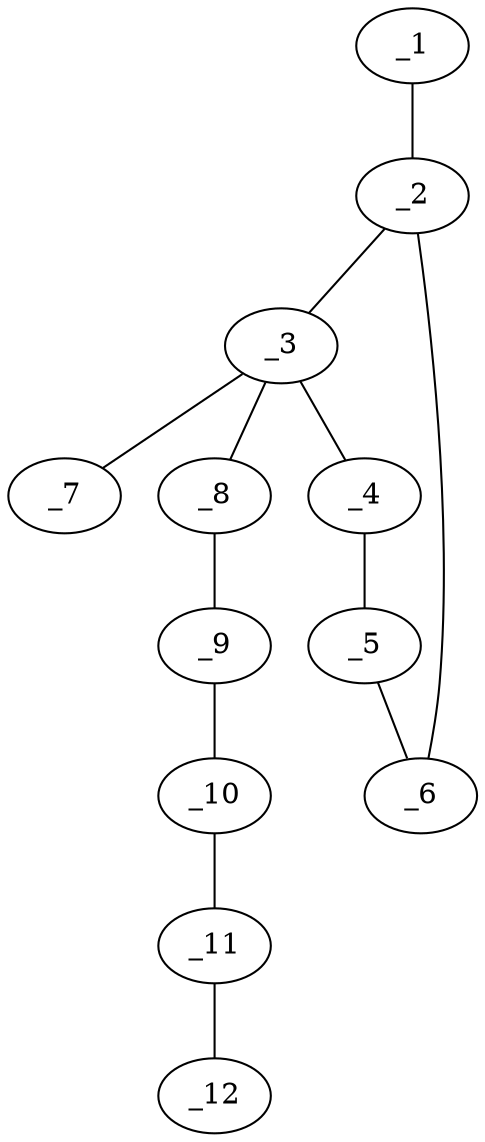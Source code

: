 graph molid649428 {
	_1	 [charge=0,
		chem=5,
		symbol="S  ",
		x=2,
		y="-1.6364"];
	_2	 [charge=0,
		chem=1,
		symbol="C  ",
		x="2.9511",
		y="-1.9454"];
	_1 -- _2	 [valence=2];
	_3	 [charge=0,
		chem=1,
		symbol="C  ",
		x="3.7601",
		y="-1.3577"];
	_2 -- _3	 [valence=1];
	_6	 [charge=0,
		chem=4,
		symbol="N  ",
		x="3.2601",
		y="-2.8965"];
	_2 -- _6	 [valence=1];
	_4	 [charge=0,
		chem=1,
		symbol="C  ",
		x="4.5691",
		y="-1.9454"];
	_3 -- _4	 [valence=1];
	_7	 [charge=0,
		chem=1,
		symbol="C  ",
		x="4.3479",
		y="-0.5486"];
	_3 -- _7	 [valence=1];
	_8	 [charge=0,
		chem=1,
		symbol="C  ",
		x="3.1723",
		y="-0.5486"];
	_3 -- _8	 [valence=1];
	_5	 [charge=0,
		chem=1,
		symbol="C  ",
		x="4.2601",
		y="-2.8965"];
	_4 -- _5	 [valence=1];
	_5 -- _6	 [valence=1];
	_9	 [charge=0,
		chem=1,
		symbol="C  ",
		x="3.579",
		y="0.3649"];
	_8 -- _9	 [valence=1];
	_10	 [charge=0,
		chem=1,
		symbol="C  ",
		x="2.9913",
		y="1.1739"];
	_9 -- _10	 [valence=1];
	_11	 [charge=0,
		chem=1,
		symbol="C  ",
		x="3.398",
		y="2.0875"];
	_10 -- _11	 [valence=1];
	_12	 [charge=0,
		chem=1,
		symbol="C  ",
		x="2.8102",
		y="2.8965"];
	_11 -- _12	 [valence=2];
}
